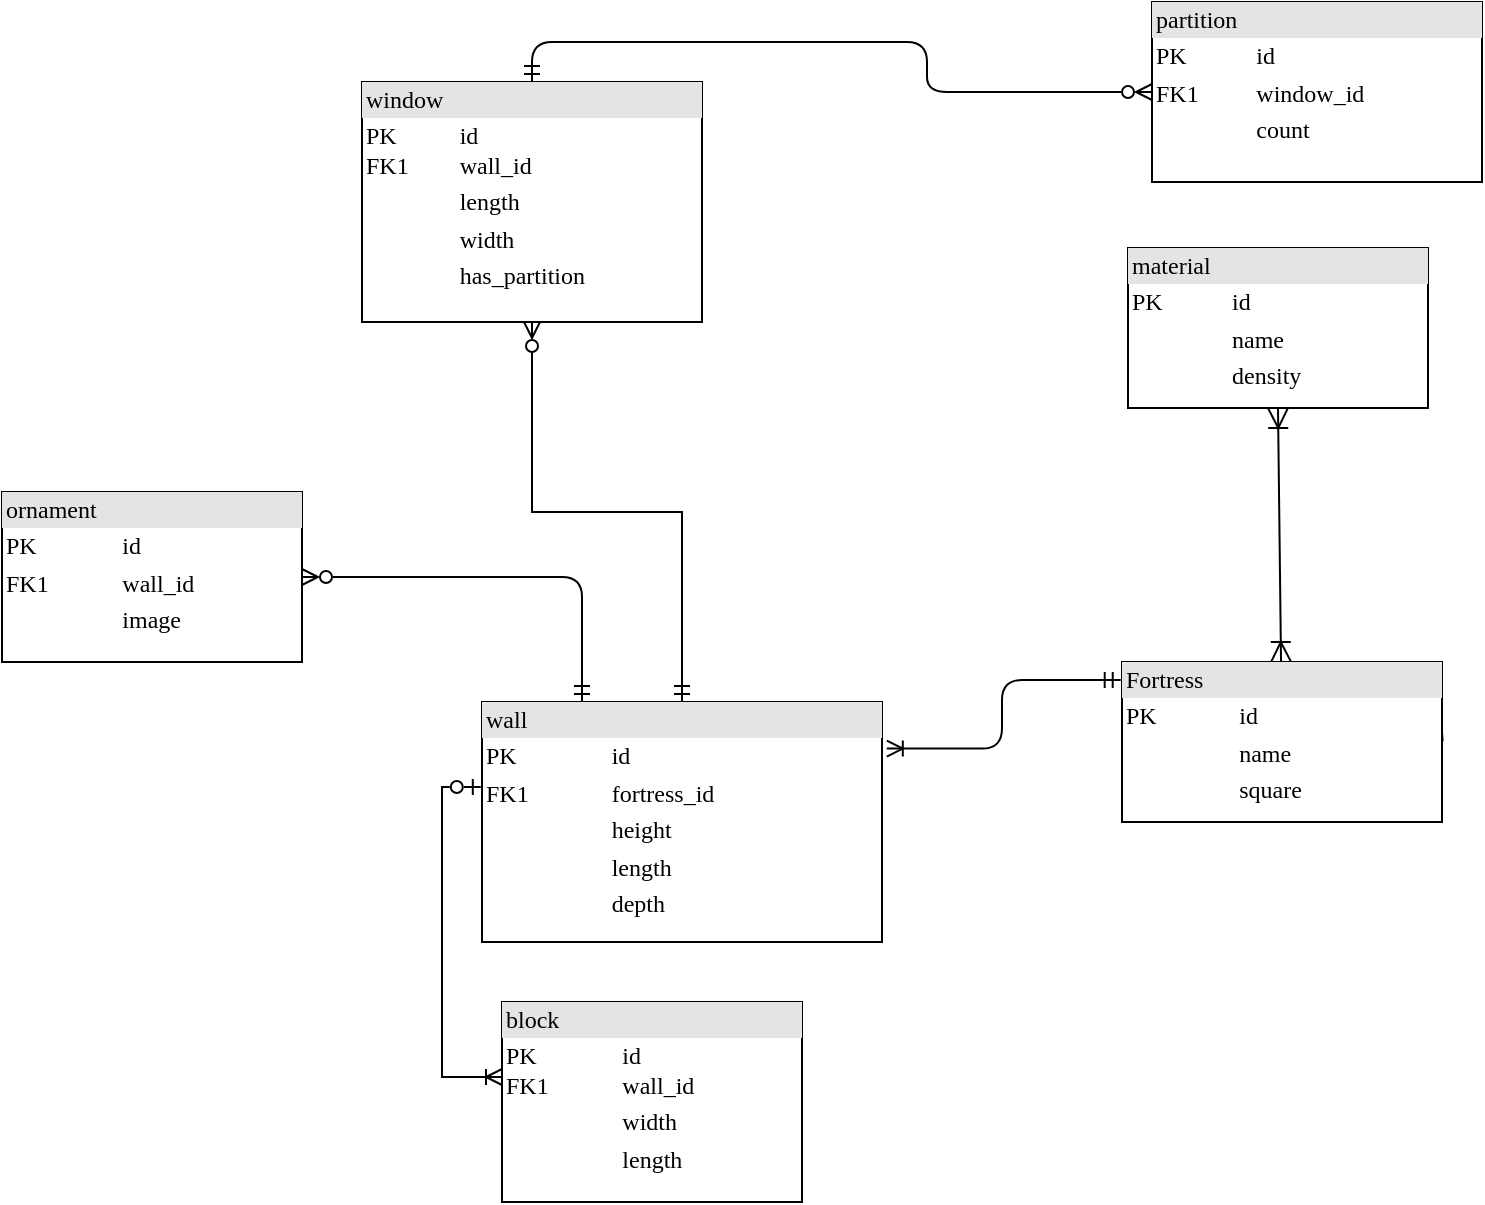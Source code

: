 <mxfile version="21.0.6" type="device"><diagram name="Page-1" id="YgRtOpzl1lf6IT710Dsz"><mxGraphModel dx="1800" dy="1315" grid="0" gridSize="10" guides="1" tooltips="1" connect="1" arrows="1" fold="1" page="0" pageScale="1" pageWidth="850" pageHeight="1100" math="0" shadow="0"><root><mxCell id="0"/><mxCell id="1" parent="0"/><mxCell id="PLAnqPwTE5rhAMJg9Guh-1" style="edgeStyle=orthogonalEdgeStyle;html=1;exitX=-0.004;exitY=0.113;entryX=1.012;entryY=0.194;labelBackgroundColor=none;startArrow=ERmandOne;endArrow=ERoneToMany;fontFamily=Verdana;fontSize=12;align=left;startFill=0;endFill=0;exitDx=0;exitDy=0;entryDx=0;entryDy=0;entryPerimeter=0;exitPerimeter=0;" edge="1" parent="1" source="PLAnqPwTE5rhAMJg9Guh-5" target="PLAnqPwTE5rhAMJg9Guh-8"><mxGeometry relative="1" as="geometry"/></mxCell><mxCell id="PLAnqPwTE5rhAMJg9Guh-2" value="&lt;div style=&quot;box-sizing: border-box ; width: 100% ; background: #e4e4e4 ; padding: 2px&quot;&gt;block&lt;/div&gt;&lt;table style=&quot;width: 100% ; font-size: 1em&quot; cellpadding=&quot;2&quot; cellspacing=&quot;0&quot;&gt;&lt;tbody&gt;&lt;tr&gt;&lt;td&gt;PK&lt;br&gt;FK1&lt;/td&gt;&lt;td&gt;id&lt;br&gt;wall_id&lt;/td&gt;&lt;/tr&gt;&lt;tr&gt;&lt;td&gt;&lt;br&gt;&lt;/td&gt;&lt;td&gt;width&lt;/td&gt;&lt;/tr&gt;&lt;tr&gt;&lt;td&gt;&lt;br&gt;&lt;/td&gt;&lt;td&gt;length&lt;br&gt;&lt;/td&gt;&lt;/tr&gt;&lt;/tbody&gt;&lt;/table&gt;" style="verticalAlign=top;align=left;overflow=fill;html=1;rounded=0;shadow=0;comic=0;labelBackgroundColor=none;strokeWidth=1;fontFamily=Verdana;fontSize=12" vertex="1" parent="1"><mxGeometry x="100" y="480" width="150" height="100" as="geometry"/></mxCell><mxCell id="PLAnqPwTE5rhAMJg9Guh-3" style="edgeStyle=none;rounded=0;orthogonalLoop=1;jettySize=auto;html=1;fontSize=12;endArrow=ERmandOne;endFill=0;startSize=8;endSize=8;" edge="1" parent="1" source="PLAnqPwTE5rhAMJg9Guh-5"><mxGeometry relative="1" as="geometry"><mxPoint x="560" y="345.333" as="targetPoint"/></mxGeometry></mxCell><mxCell id="PLAnqPwTE5rhAMJg9Guh-20" style="edgeStyle=none;curved=1;rounded=0;orthogonalLoop=1;jettySize=auto;html=1;entryX=0.5;entryY=1;entryDx=0;entryDy=0;fontSize=12;startSize=8;endSize=8;endArrow=ERoneToMany;endFill=0;startArrow=ERoneToMany;startFill=0;" edge="1" parent="1" source="PLAnqPwTE5rhAMJg9Guh-5" target="PLAnqPwTE5rhAMJg9Guh-18"><mxGeometry relative="1" as="geometry"/></mxCell><mxCell id="PLAnqPwTE5rhAMJg9Guh-5" value="&lt;div style=&quot;box-sizing: border-box ; width: 100% ; background: #e4e4e4 ; padding: 2px&quot;&gt;Fortress&lt;/div&gt;&lt;table style=&quot;width: 100% ; font-size: 1em&quot; cellpadding=&quot;2&quot; cellspacing=&quot;0&quot;&gt;&lt;tbody&gt;&lt;tr&gt;&lt;td&gt;PK&lt;/td&gt;&lt;td&gt;id&lt;/td&gt;&lt;/tr&gt;&lt;tr&gt;&lt;td&gt;&lt;br&gt;&lt;/td&gt;&lt;td&gt;name&lt;/td&gt;&lt;/tr&gt;&lt;tr&gt;&lt;td&gt;&lt;br&gt;&lt;/td&gt;&lt;td&gt;square&lt;/td&gt;&lt;/tr&gt;&lt;/tbody&gt;&lt;/table&gt;" style="verticalAlign=top;align=left;overflow=fill;html=1;rounded=0;shadow=0;comic=0;labelBackgroundColor=none;strokeWidth=1;fontFamily=Verdana;fontSize=12" vertex="1" parent="1"><mxGeometry x="410" y="310" width="160" height="80" as="geometry"/></mxCell><mxCell id="PLAnqPwTE5rhAMJg9Guh-6" style="edgeStyle=orthogonalEdgeStyle;rounded=0;orthogonalLoop=1;jettySize=auto;html=1;entryX=0;entryY=0.375;entryDx=0;entryDy=0;entryPerimeter=0;startArrow=ERzeroToOne;startFill=0;endArrow=ERoneToMany;endFill=0;exitX=-0.003;exitY=0.354;exitDx=0;exitDy=0;exitPerimeter=0;" edge="1" parent="1" source="PLAnqPwTE5rhAMJg9Guh-8" target="PLAnqPwTE5rhAMJg9Guh-2"><mxGeometry relative="1" as="geometry"/></mxCell><mxCell id="PLAnqPwTE5rhAMJg9Guh-7" style="edgeStyle=orthogonalEdgeStyle;rounded=0;orthogonalLoop=1;jettySize=auto;html=1;entryX=0.5;entryY=1;entryDx=0;entryDy=0;startArrow=ERmandOne;startFill=0;endArrow=ERzeroToMany;endFill=0;" edge="1" parent="1" source="PLAnqPwTE5rhAMJg9Guh-8" target="PLAnqPwTE5rhAMJg9Guh-9"><mxGeometry relative="1" as="geometry"/></mxCell><mxCell id="PLAnqPwTE5rhAMJg9Guh-8" value="&lt;div style=&quot;box-sizing: border-box ; width: 100% ; background: #e4e4e4 ; padding: 2px&quot;&gt;wall&lt;/div&gt;&lt;table style=&quot;width: 100% ; font-size: 1em&quot; cellpadding=&quot;2&quot; cellspacing=&quot;0&quot;&gt;&lt;tbody&gt;&lt;tr&gt;&lt;td&gt;PK&lt;br&gt;&lt;/td&gt;&lt;td&gt;id&lt;br&gt;&lt;/td&gt;&lt;/tr&gt;&lt;tr&gt;&lt;td&gt;FK1&lt;/td&gt;&lt;td&gt;fortress_id&lt;/td&gt;&lt;/tr&gt;&lt;tr&gt;&lt;td&gt;&lt;br&gt;&lt;/td&gt;&lt;td&gt;height&lt;/td&gt;&lt;/tr&gt;&lt;tr&gt;&lt;td&gt;&lt;br&gt;&lt;/td&gt;&lt;td&gt;length&lt;/td&gt;&lt;/tr&gt;&lt;tr&gt;&lt;td&gt;&lt;br&gt;&lt;/td&gt;&lt;td&gt;depth&lt;/td&gt;&lt;/tr&gt;&lt;/tbody&gt;&lt;/table&gt;" style="verticalAlign=top;align=left;overflow=fill;html=1;rounded=0;shadow=0;comic=0;labelBackgroundColor=none;strokeWidth=1;fontFamily=Verdana;fontSize=12" vertex="1" parent="1"><mxGeometry x="90" y="330" width="200" height="120" as="geometry"/></mxCell><mxCell id="PLAnqPwTE5rhAMJg9Guh-9" value="&lt;div style=&quot;box-sizing: border-box ; width: 100% ; background: #e4e4e4 ; padding: 2px&quot;&gt;window&lt;/div&gt;&lt;table style=&quot;width: 100% ; font-size: 1em&quot; cellpadding=&quot;2&quot; cellspacing=&quot;0&quot;&gt;&lt;tbody&gt;&lt;tr&gt;&lt;td&gt;PK&lt;br&gt;FK1&lt;/td&gt;&lt;td&gt;id&lt;br&gt;wall_id&lt;/td&gt;&lt;/tr&gt;&lt;tr&gt;&lt;td&gt;&lt;br&gt;&lt;/td&gt;&lt;td&gt;length&lt;br&gt;&lt;/td&gt;&lt;/tr&gt;&lt;tr&gt;&lt;td&gt;&lt;br&gt;&lt;/td&gt;&lt;td&gt;width&lt;/td&gt;&lt;/tr&gt;&lt;tr&gt;&lt;td&gt;&lt;br&gt;&lt;/td&gt;&lt;td&gt;has_partition&lt;br&gt;&lt;/td&gt;&lt;/tr&gt;&lt;tr&gt;&lt;td&gt;&lt;br&gt;&lt;/td&gt;&lt;td&gt;&lt;br&gt;&lt;br&gt;&lt;br&gt;&lt;/td&gt;&lt;/tr&gt;&lt;/tbody&gt;&lt;/table&gt;" style="verticalAlign=top;align=left;overflow=fill;html=1;rounded=0;shadow=0;comic=0;labelBackgroundColor=none;strokeWidth=1;fontFamily=Verdana;fontSize=12;" vertex="1" parent="1"><mxGeometry x="30" y="20" width="170" height="120" as="geometry"/></mxCell><mxCell id="PLAnqPwTE5rhAMJg9Guh-13" style="edgeStyle=none;curved=1;rounded=0;orthogonalLoop=1;jettySize=auto;html=1;exitX=0.5;exitY=1;exitDx=0;exitDy=0;fontSize=12;startSize=8;endSize=8;" edge="1" parent="1" source="PLAnqPwTE5rhAMJg9Guh-5" target="PLAnqPwTE5rhAMJg9Guh-5"><mxGeometry relative="1" as="geometry"/></mxCell><mxCell id="PLAnqPwTE5rhAMJg9Guh-14" value="&lt;div style=&quot;box-sizing: border-box ; width: 100% ; background: #e4e4e4 ; padding: 2px&quot;&gt;partition&lt;/div&gt;&lt;table style=&quot;width: 100% ; font-size: 1em&quot; cellpadding=&quot;2&quot; cellspacing=&quot;0&quot;&gt;&lt;tbody&gt;&lt;tr&gt;&lt;td&gt;PK&lt;/td&gt;&lt;td&gt;id&lt;/td&gt;&lt;/tr&gt;&lt;tr&gt;&lt;td&gt;FK1&lt;/td&gt;&lt;td&gt;window_id&lt;/td&gt;&lt;/tr&gt;&lt;tr&gt;&lt;td&gt;&lt;br&gt;&lt;/td&gt;&lt;td&gt;count&lt;/td&gt;&lt;/tr&gt;&lt;/tbody&gt;&lt;/table&gt;" style="verticalAlign=top;align=left;overflow=fill;html=1;rounded=0;shadow=0;comic=0;labelBackgroundColor=none;strokeWidth=1;fontFamily=Verdana;fontSize=12" vertex="1" parent="1"><mxGeometry x="425" y="-20" width="165" height="90" as="geometry"/></mxCell><mxCell id="PLAnqPwTE5rhAMJg9Guh-15" style="edgeStyle=orthogonalEdgeStyle;rounded=1;orthogonalLoop=1;jettySize=auto;html=1;entryX=0;entryY=0.5;entryDx=0;entryDy=0;startArrow=ERmandOne;startFill=0;endArrow=ERzeroToMany;endFill=0;exitX=0.5;exitY=0;exitDx=0;exitDy=0;" edge="1" parent="1" source="PLAnqPwTE5rhAMJg9Guh-9" target="PLAnqPwTE5rhAMJg9Guh-14"><mxGeometry relative="1" as="geometry"><mxPoint x="210" y="320" as="sourcePoint"/><mxPoint x="210" y="240" as="targetPoint"/></mxGeometry></mxCell><mxCell id="PLAnqPwTE5rhAMJg9Guh-16" value="&lt;div style=&quot;box-sizing: border-box ; width: 100% ; background: #e4e4e4 ; padding: 2px&quot;&gt;ornament&lt;/div&gt;&lt;table style=&quot;width: 100% ; font-size: 1em&quot; cellpadding=&quot;2&quot; cellspacing=&quot;0&quot;&gt;&lt;tbody&gt;&lt;tr&gt;&lt;td&gt;PK&lt;/td&gt;&lt;td&gt;id&lt;/td&gt;&lt;/tr&gt;&lt;tr&gt;&lt;td&gt;FK1&lt;/td&gt;&lt;td&gt;wall_id&lt;br&gt;&lt;/td&gt;&lt;/tr&gt;&lt;tr&gt;&lt;td&gt;&lt;br&gt;&lt;/td&gt;&lt;td&gt;image&lt;/td&gt;&lt;/tr&gt;&lt;/tbody&gt;&lt;/table&gt;" style="verticalAlign=top;align=left;overflow=fill;html=1;rounded=0;shadow=0;comic=0;labelBackgroundColor=none;strokeWidth=1;fontFamily=Verdana;fontSize=12" vertex="1" parent="1"><mxGeometry x="-150" y="225" width="150" height="85" as="geometry"/></mxCell><mxCell id="PLAnqPwTE5rhAMJg9Guh-17" style="edgeStyle=orthogonalEdgeStyle;rounded=1;orthogonalLoop=1;jettySize=auto;html=1;entryX=0.25;entryY=0;entryDx=0;entryDy=0;startArrow=ERzeroToMany;startFill=0;endArrow=ERmandOne;endFill=0;exitX=1;exitY=0.5;exitDx=0;exitDy=0;" edge="1" parent="1" source="PLAnqPwTE5rhAMJg9Guh-16" target="PLAnqPwTE5rhAMJg9Guh-8"><mxGeometry relative="1" as="geometry"><mxPoint x="-90" y="85" as="sourcePoint"/><mxPoint x="135" as="targetPoint"/></mxGeometry></mxCell><mxCell id="PLAnqPwTE5rhAMJg9Guh-19" style="edgeStyle=none;curved=1;rounded=0;orthogonalLoop=1;jettySize=auto;html=1;entryX=1;entryY=0.25;entryDx=0;entryDy=0;fontSize=12;startSize=8;endSize=8;startArrow=ERone;startFill=0;endArrow=ERone;endFill=0;" edge="1" parent="1" source="PLAnqPwTE5rhAMJg9Guh-18"><mxGeometry relative="1" as="geometry"><mxPoint x="450" y="162.25" as="targetPoint"/></mxGeometry></mxCell><mxCell id="PLAnqPwTE5rhAMJg9Guh-18" value="&lt;div style=&quot;box-sizing: border-box ; width: 100% ; background: #e4e4e4 ; padding: 2px&quot;&gt;material&lt;/div&gt;&lt;table style=&quot;width: 100% ; font-size: 1em&quot; cellpadding=&quot;2&quot; cellspacing=&quot;0&quot;&gt;&lt;tbody&gt;&lt;tr&gt;&lt;td&gt;PK&lt;/td&gt;&lt;td&gt;id&lt;/td&gt;&lt;/tr&gt;&lt;tr&gt;&lt;td&gt;&lt;br&gt;&lt;/td&gt;&lt;td&gt;name&lt;/td&gt;&lt;/tr&gt;&lt;tr&gt;&lt;td&gt;&lt;br&gt;&lt;/td&gt;&lt;td&gt;density&lt;br&gt;&lt;/td&gt;&lt;/tr&gt;&lt;/tbody&gt;&lt;/table&gt;" style="verticalAlign=top;align=left;overflow=fill;html=1;rounded=0;shadow=0;comic=0;labelBackgroundColor=none;strokeWidth=1;fontFamily=Verdana;fontSize=12" vertex="1" parent="1"><mxGeometry x="413" y="103" width="150" height="80" as="geometry"/></mxCell></root></mxGraphModel></diagram></mxfile>